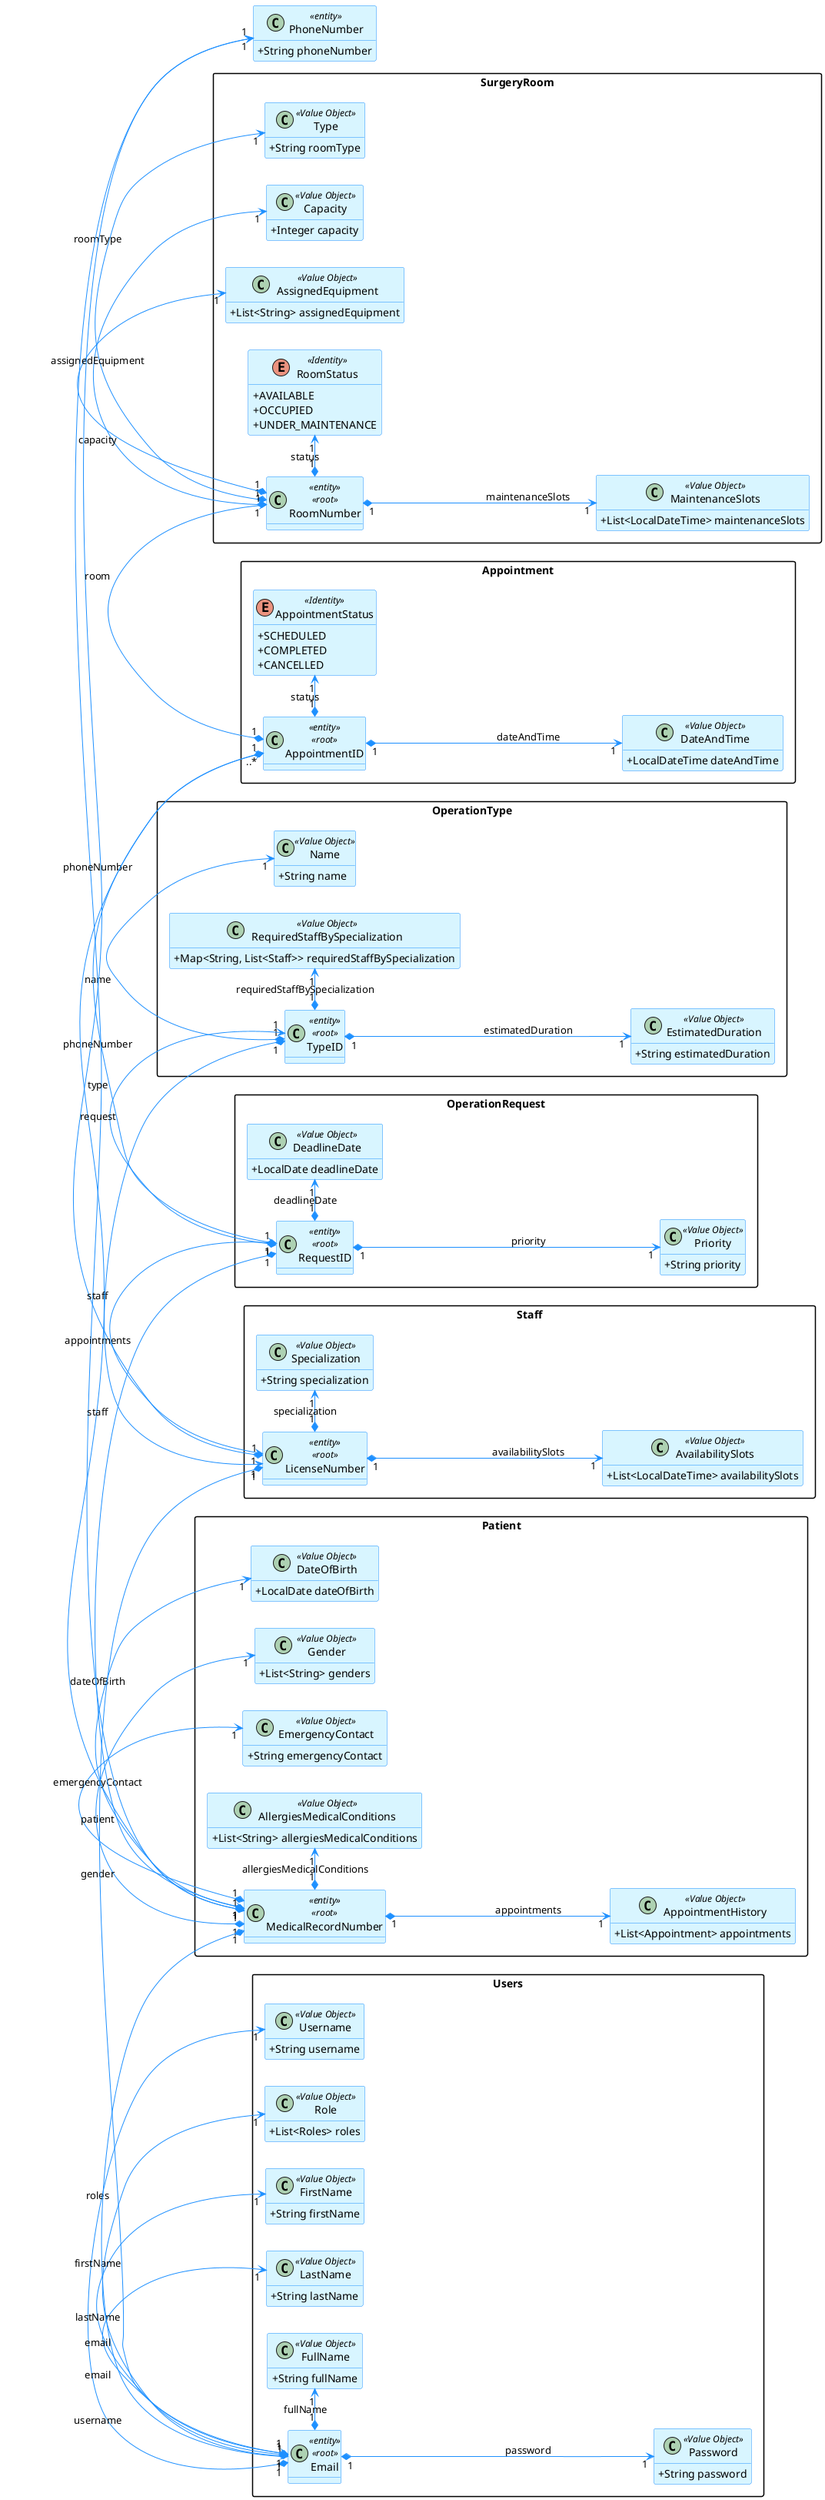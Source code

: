 @startuml
hide methods
left to right direction

skinparam classAttributeIconSize 0

skinparam class {
    LifeLineBorderColor DodgerBlue
    LifeLineBackgroundColor APPLICATION
    BackgroundColor #D8F5FF
    ArrowColor DodgerBlue
    BorderColor DodgerBlue
}

skinparam packageStyle rectangle

skinparam card {
    LifeLineBorderColor DodgerBlue
    LifeLineBackgroundColor APPLICATION
    BackgroundColor #D8F5FF
    ArrowColor DodgerBlue
    BorderColor DodgerBlue
}


package Users {
    class Username <<Value Object>> {
    +String username
    }

    class Role <<Value Object>> {
    +List<Roles> roles
    }

    class Email <<entity>> <<root>> {
    }

    class FirstName <<Value Object>> {
        +String firstName
        }

    class LastName <<Value Object>> {
        +String lastName
        }

    class FullName <<Value Object>> {
    +String fullName
        }

    class Password <<Value Object>> {
    +String password
    }

}

package Patient {

    class DateOfBirth <<Value Object>> {
    +LocalDate dateOfBirth
    }

    class Gender <<Value Object>> {
    +List<String> genders
    }

    class MedicalRecordNumber <<entity>> <<root>> {
    }

    class EmergencyContact <<Value Object>> {
    +String emergencyContact
    }

    class AllergiesMedicalConditions <<Value Object>> {
    +List<String> allergiesMedicalConditions
    }

    class AppointmentHistory <<Value Object>> {
    +List<Appointment> appointments
    }

}

package Staff{

    class LicenseNumber <<entity>> <<root>> {
    }

    class Specialization <<Value Object>> {
    +String specialization
    }

    class AvailabilitySlots <<Value Object>> {
    +List<LocalDateTime> availabilitySlots
    }

}

package OperationRequest{

    class RequestID <<entity>> <<root>> {
    }

    class DeadlineDate <<Value Object>> {
    +LocalDate deadlineDate
    }

    class Priority <<Value Object>> {
    +String priority
    }

}

package OperationType{

    class TypeID <<entity>> <<root>> {
    }

    class Name <<Value Object>> {
    +String name
    }

    class RequiredStaffBySpecialization <<Value Object>> {
    +Map<String, List<Staff>> requiredStaffBySpecialization
    }

    class EstimatedDuration <<Value Object>> {
    +String estimatedDuration
    }

}

    class PhoneNumber <<entity>>{
    +String phoneNumber
    }


package Appointment{

    class AppointmentID <<entity>> <<root>>{
    }

    class DateAndTime <<Value Object>>{
    +LocalDateTime dateAndTime
    }

    enum AppointmentStatus <<Identity>>{
    +SCHEDULED
    +COMPLETED
    +CANCELLED
    }

}

package SurgeryRoom {

    class RoomNumber <<entity>> <<root>> {
    }

    class Type <<Value Object>> {
    +String roomType
    }

    class Capacity <<Value Object>> {
    +Integer capacity
    }

    class AssignedEquipment <<Value Object>> {
    +List<String> assignedEquipment
    }

    enum RoomStatus <<Identity>> {
    +AVAILABLE
    +OCCUPIED
    +UNDER_MAINTENANCE
    }

    class MaintenanceSlots <<Value Object>> {
    +List<LocalDateTime> maintenanceSlots
    }
}

Email "1" *-> "1" Username: username
Email "1" *-> "1" Role: roles
Email "1" *-> "1" FirstName: firstName
Email "1" *-> "1" LastName: lastName
Email "1" *-> "1" FullName: fullName
Email "1" *--> "1" Password: password

MedicalRecordNumber "1" *-> "1" DateOfBirth: dateOfBirth
MedicalRecordNumber "1" *-> "1" Gender: gender
MedicalRecordNumber "1" *-> "1" EmergencyContact: emergencyContact
MedicalRecordNumber "1" *-> "1" AllergiesMedicalConditions: allergiesMedicalConditions
MedicalRecordNumber "1" *--> "1" AppointmentHistory: appointments

LicenseNumber "1" *-> "1" Specialization: specialization
LicenseNumber "1" *--> "1" AvailabilitySlots: availabilitySlots

RequestID "1" *-> "1" DeadlineDate: deadlineDate
RequestID "1" *--> "1" Priority: priority

TypeID "1" *-> "1" Name: name
TypeID "1" *-> "1" RequiredStaffBySpecialization: requiredStaffBySpecialization
TypeID "1" *--> "1" EstimatedDuration: estimatedDuration

AppointmentID "1" *--> "1" DateAndTime: dateAndTime
AppointmentID "1" *-> "1" AppointmentStatus: status

RoomNumber "1" *-> "1" Type: roomType
RoomNumber "1" *-> "1" Capacity: capacity
RoomNumber "1" *-> "1" AssignedEquipment: assignedEquipment
RoomNumber "1" *-> "1" RoomStatus: status
RoomNumber "1" *--> "1" MaintenanceSlots: maintenanceSlots

MedicalRecordNumber "1" *-> "1" PhoneNumber: phoneNumber
LicenseNumber "1" *-> "1" PhoneNumber: phoneNumber
MedicalRecordNumber "1" *-> "1" Email: email
LicenseNumber "1" *-> "1" Email: email

MedicalRecordNumber "1" *-> "..*" AppointmentID: appointments

RequestID "1" *-> "1" TypeID: type
RequestID "1" *-> "1" MedicalRecordNumber: patient
RequestID "1" *-> "1" LicenseNumber: staff

TypeID "1" *-> "1" LicenseNumber: staff

AppointmentID "1" *-> "1" RoomNumber: room
AppointmentID "1" *-> "1" RequestID: request







@enduml


